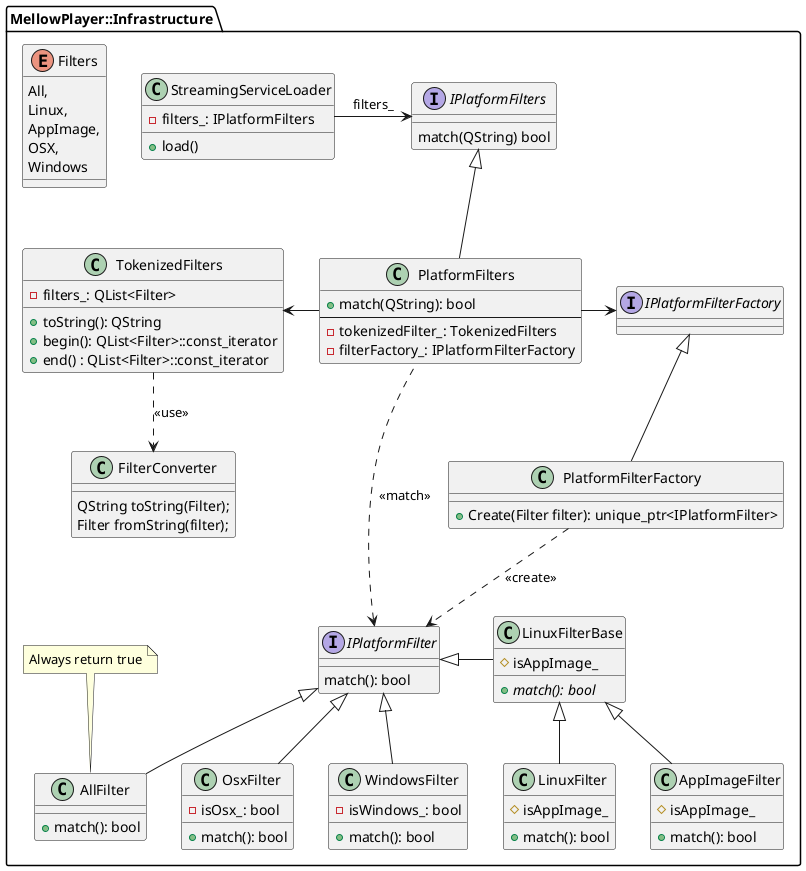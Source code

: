 @startuml

package MellowPlayer::Infrastructure {
    class StreamingServiceLoader {
        + load()
        - filters_: IPlatformFilters
    }
    StreamingServiceLoader -right-> IPlatformFilters: filters_

    interface IPlatformFilters {
        match(QString) bool
    }

    enum Filters {
        All,
        Linux,
        AppImage,
        OSX,
        Windows
    }

    class FilterConverter {
        QString toString(Filter);
        Filter fromString(filter);
    }

    class TokenizedFilters {
        - filters_: QList<Filter>
        + toString(): QString
        + begin(): QList<Filter>::const_iterator
        + end() : QList<Filter>::const_iterator
    }
    TokenizedFilters ..> FilterConverter: <<use>>

    interface IPlatformFilterFactory

    class PlatformFilterFactory {
        + Create(Filter filter): unique_ptr<IPlatformFilter>
    }
    IPlatformFilterFactory <|-- PlatformFilterFactory
    PlatformFilterFactory ..> IPlatformFilter: <<create>>

    class PlatformFilters {
        + match(QString): bool
        --
        - tokenizedFilter_: TokenizedFilters
        - filterFactory_: IPlatformFilterFactory
    }
    IPlatformFilters <|-- PlatformFilters
    PlatformFilters -left-> TokenizedFilters
    PlatformFilters -right-> IPlatformFilterFactory

    PlatformFilters .left.> IPlatformFilter: <<match>>

    interface IPlatformFilter {
         match(): bool
    }

    class AllFilter {
        + match(): bool
    }
    IPlatformFilter <|-- AllFilter
    note top
    Always return true
    end note

    class LinuxFilterBase {
        # isAppImage_
        + {abstract} match(): bool
    }
    IPlatformFilter <|-right- LinuxFilterBase

    class LinuxFilter {
        # isAppImage_
        + match(): bool
    }
    LinuxFilterBase <|-- LinuxFilter

    class AppImageFilter {
        # isAppImage_
        + match(): bool
    }
    LinuxFilterBase <|-- AppImageFilter

    class OsxFilter {
        - isOsx_: bool
        + match(): bool
    }
    IPlatformFilter <|-- OsxFilter

    class WindowsFilter  {
        - isWindows_: bool
        + match(): bool
    }
    IPlatformFilter <|-- WindowsFilter
}

@enduml